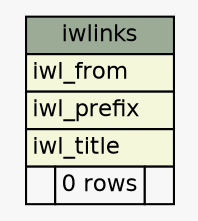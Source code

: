 // dot 2.38.0 on Linux 3.14.35-28.38.amzn1.x86_64
// SchemaSpy rev Unknown
digraph "iwlinks" {
  graph [
    rankdir="RL"
    bgcolor="#f7f7f7"
    nodesep="0.18"
    ranksep="0.46"
    fontname="Helvetica"
    fontsize="11"
  ];
  node [
    fontname="Helvetica"
    fontsize="11"
    shape="plaintext"
  ];
  edge [
    arrowsize="0.8"
  ];
  "iwlinks" [
    label=<
    <TABLE BORDER="0" CELLBORDER="1" CELLSPACING="0" BGCOLOR="#ffffff">
      <TR><TD COLSPAN="3" BGCOLOR="#9bab96" ALIGN="CENTER">iwlinks</TD></TR>
      <TR><TD PORT="iwl_from" COLSPAN="3" BGCOLOR="#f4f7da" ALIGN="LEFT">iwl_from</TD></TR>
      <TR><TD PORT="iwl_prefix" COLSPAN="3" BGCOLOR="#f4f7da" ALIGN="LEFT">iwl_prefix</TD></TR>
      <TR><TD PORT="iwl_title" COLSPAN="3" BGCOLOR="#f4f7da" ALIGN="LEFT">iwl_title</TD></TR>
      <TR><TD ALIGN="LEFT" BGCOLOR="#f7f7f7">  </TD><TD ALIGN="RIGHT" BGCOLOR="#f7f7f7">0 rows</TD><TD ALIGN="RIGHT" BGCOLOR="#f7f7f7">  </TD></TR>
    </TABLE>>
    URL="tables/iwlinks.html"
    tooltip="iwlinks"
  ];
}
